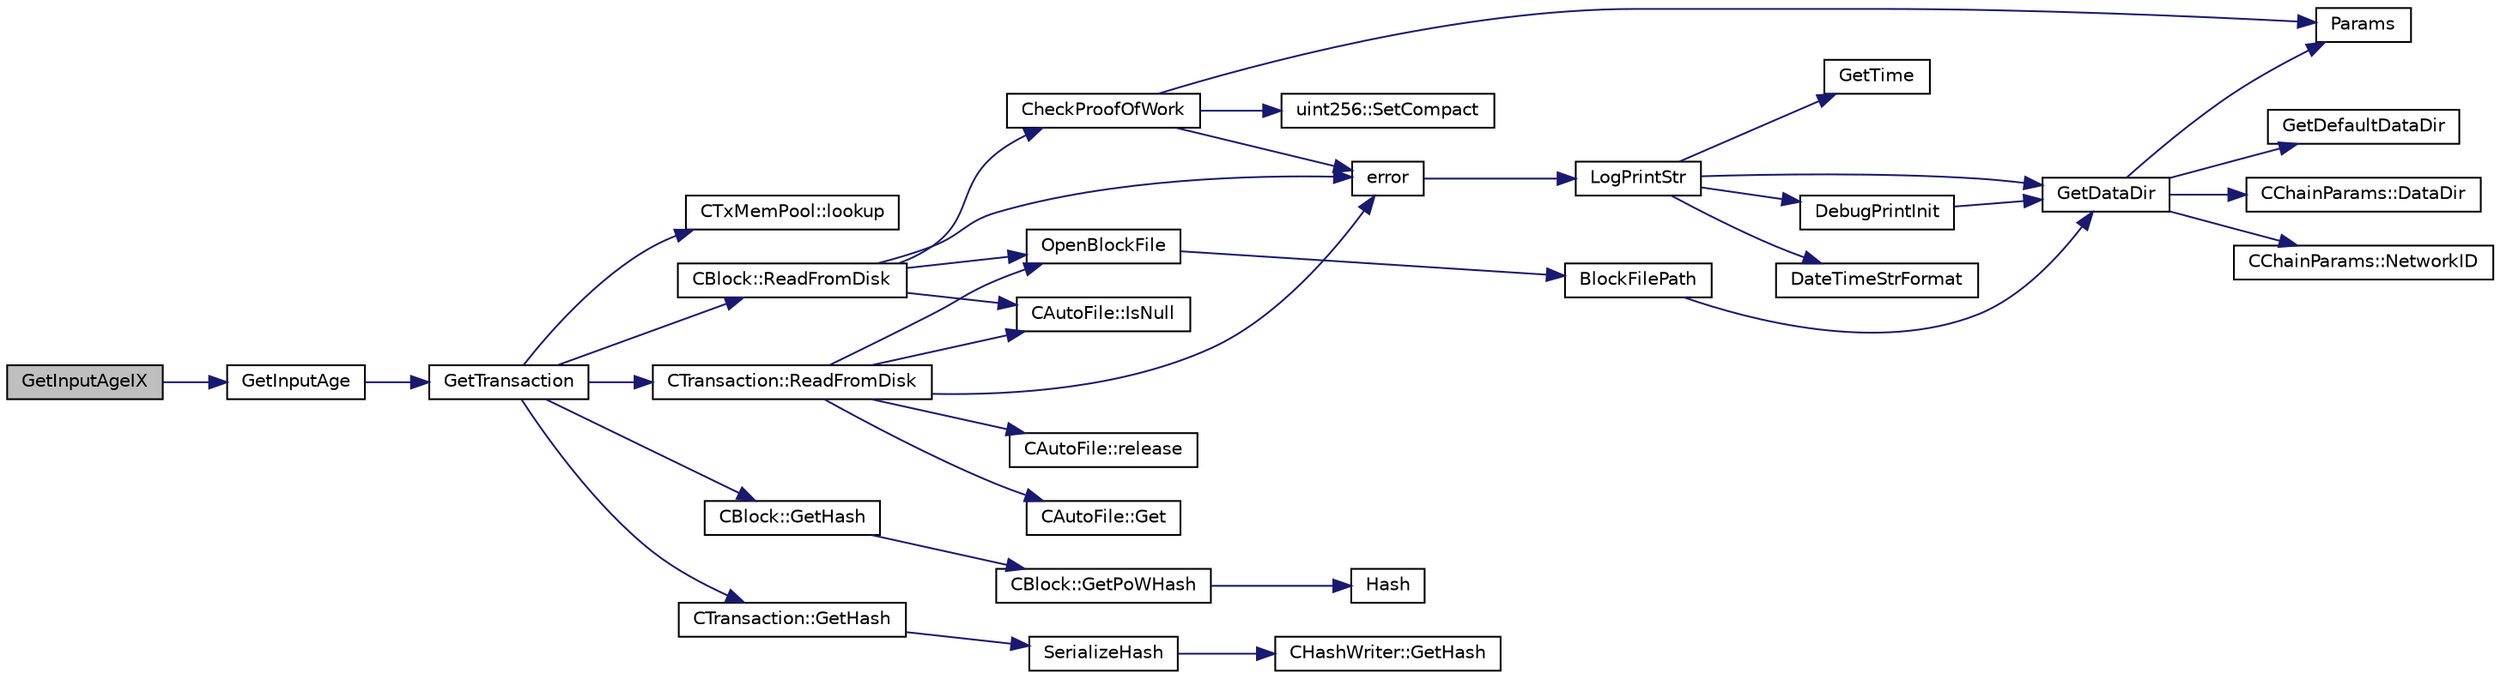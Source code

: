 digraph "GetInputAgeIX"
{
  edge [fontname="Helvetica",fontsize="10",labelfontname="Helvetica",labelfontsize="10"];
  node [fontname="Helvetica",fontsize="10",shape=record];
  rankdir="LR";
  Node1135 [label="GetInputAgeIX",height=0.2,width=0.4,color="black", fillcolor="grey75", style="filled", fontcolor="black"];
  Node1135 -> Node1136 [color="midnightblue",fontsize="10",style="solid",fontname="Helvetica"];
  Node1136 [label="GetInputAge",height=0.2,width=0.4,color="black", fillcolor="white", style="filled",URL="$df/d0a/main_8cpp.html#ae137d76bbcaf8d65fab905889b504e26"];
  Node1136 -> Node1137 [color="midnightblue",fontsize="10",style="solid",fontname="Helvetica"];
  Node1137 [label="GetTransaction",height=0.2,width=0.4,color="black", fillcolor="white", style="filled",URL="$df/d0a/main_8cpp.html#a7d2a4633e4e0e8e4cb9c881d45a496b5"];
  Node1137 -> Node1138 [color="midnightblue",fontsize="10",style="solid",fontname="Helvetica"];
  Node1138 [label="CTxMemPool::lookup",height=0.2,width=0.4,color="black", fillcolor="white", style="filled",URL="$db/d98/class_c_tx_mem_pool.html#ad6d9966cdeb4b6586f7186e709b4e77e"];
  Node1137 -> Node1139 [color="midnightblue",fontsize="10",style="solid",fontname="Helvetica"];
  Node1139 [label="CTransaction::ReadFromDisk",height=0.2,width=0.4,color="black", fillcolor="white", style="filled",URL="$df/d43/class_c_transaction.html#ad9d526afecbd816c385343f60c5352fd"];
  Node1139 -> Node1140 [color="midnightblue",fontsize="10",style="solid",fontname="Helvetica"];
  Node1140 [label="OpenBlockFile",height=0.2,width=0.4,color="black", fillcolor="white", style="filled",URL="$d4/dbf/main_8h.html#acaa494f20aefb99c5f5f9022a97d0040"];
  Node1140 -> Node1141 [color="midnightblue",fontsize="10",style="solid",fontname="Helvetica"];
  Node1141 [label="BlockFilePath",height=0.2,width=0.4,color="black", fillcolor="white", style="filled",URL="$df/d0a/main_8cpp.html#ac8bea30995cabddbc181f7c3b81340f0"];
  Node1141 -> Node1142 [color="midnightblue",fontsize="10",style="solid",fontname="Helvetica"];
  Node1142 [label="GetDataDir",height=0.2,width=0.4,color="black", fillcolor="white", style="filled",URL="$df/d2d/util_8cpp.html#ab83866a054745d4b30a3948a1b44beba"];
  Node1142 -> Node1143 [color="midnightblue",fontsize="10",style="solid",fontname="Helvetica"];
  Node1143 [label="Params",height=0.2,width=0.4,color="black", fillcolor="white", style="filled",URL="$df/dbf/chainparams_8cpp.html#ace5c5b706d71a324a417dd2db394fd4a",tooltip="Return the currently selected parameters. "];
  Node1142 -> Node1144 [color="midnightblue",fontsize="10",style="solid",fontname="Helvetica"];
  Node1144 [label="CChainParams::NetworkID",height=0.2,width=0.4,color="black", fillcolor="white", style="filled",URL="$d1/d4f/class_c_chain_params.html#a90dc493ec0c0325c98c3ac06eb99862b"];
  Node1142 -> Node1145 [color="midnightblue",fontsize="10",style="solid",fontname="Helvetica"];
  Node1145 [label="GetDefaultDataDir",height=0.2,width=0.4,color="black", fillcolor="white", style="filled",URL="$df/d2d/util_8cpp.html#ab272995de020a3bcbf743be630e485c6"];
  Node1142 -> Node1146 [color="midnightblue",fontsize="10",style="solid",fontname="Helvetica"];
  Node1146 [label="CChainParams::DataDir",height=0.2,width=0.4,color="black", fillcolor="white", style="filled",URL="$d1/d4f/class_c_chain_params.html#a959488b5d8e6fe62857940b831d73a78"];
  Node1139 -> Node1147 [color="midnightblue",fontsize="10",style="solid",fontname="Helvetica"];
  Node1147 [label="CAutoFile::IsNull",height=0.2,width=0.4,color="black", fillcolor="white", style="filled",URL="$df/dc9/class_c_auto_file.html#a7fd47268b6d85a89acafdb73559f8e78",tooltip="Return true if the wrapped FILE* is NULL, false otherwise. "];
  Node1139 -> Node1148 [color="midnightblue",fontsize="10",style="solid",fontname="Helvetica"];
  Node1148 [label="error",height=0.2,width=0.4,color="black", fillcolor="white", style="filled",URL="$d8/d3c/util_8h.html#af8985880cf4ef26df0a5aa2ffcb76662"];
  Node1148 -> Node1149 [color="midnightblue",fontsize="10",style="solid",fontname="Helvetica"];
  Node1149 [label="LogPrintStr",height=0.2,width=0.4,color="black", fillcolor="white", style="filled",URL="$d8/d3c/util_8h.html#afd4c3002b2797c0560adddb6af3ca1da"];
  Node1149 -> Node1150 [color="midnightblue",fontsize="10",style="solid",fontname="Helvetica"];
  Node1150 [label="DebugPrintInit",height=0.2,width=0.4,color="black", fillcolor="white", style="filled",URL="$df/d2d/util_8cpp.html#a751ff5f21d880737811136b5e0bcea12"];
  Node1150 -> Node1142 [color="midnightblue",fontsize="10",style="solid",fontname="Helvetica"];
  Node1149 -> Node1142 [color="midnightblue",fontsize="10",style="solid",fontname="Helvetica"];
  Node1149 -> Node1151 [color="midnightblue",fontsize="10",style="solid",fontname="Helvetica"];
  Node1151 [label="DateTimeStrFormat",height=0.2,width=0.4,color="black", fillcolor="white", style="filled",URL="$df/d2d/util_8cpp.html#a749bc6776c8ec72d7c5e4dea56aee415"];
  Node1149 -> Node1152 [color="midnightblue",fontsize="10",style="solid",fontname="Helvetica"];
  Node1152 [label="GetTime",height=0.2,width=0.4,color="black", fillcolor="white", style="filled",URL="$df/d2d/util_8cpp.html#a46fac5fba8ba905b5f9acb364f5d8c6f"];
  Node1139 -> Node1153 [color="midnightblue",fontsize="10",style="solid",fontname="Helvetica"];
  Node1153 [label="CAutoFile::Get",height=0.2,width=0.4,color="black", fillcolor="white", style="filled",URL="$df/dc9/class_c_auto_file.html#a2c1ad2d25562fea82a54bdef2793a0dd",tooltip="Get wrapped FILE* without transfer of ownership. "];
  Node1139 -> Node1154 [color="midnightblue",fontsize="10",style="solid",fontname="Helvetica"];
  Node1154 [label="CAutoFile::release",height=0.2,width=0.4,color="black", fillcolor="white", style="filled",URL="$df/dc9/class_c_auto_file.html#a25b51d94dc85c4140da0b15494ac9f8a",tooltip="Get wrapped FILE* with transfer of ownership. "];
  Node1137 -> Node1155 [color="midnightblue",fontsize="10",style="solid",fontname="Helvetica"];
  Node1155 [label="CBlock::ReadFromDisk",height=0.2,width=0.4,color="black", fillcolor="white", style="filled",URL="$d3/d51/class_c_block.html#a77a1b1e9902e1e557d762f5a5f325cd8"];
  Node1155 -> Node1140 [color="midnightblue",fontsize="10",style="solid",fontname="Helvetica"];
  Node1155 -> Node1147 [color="midnightblue",fontsize="10",style="solid",fontname="Helvetica"];
  Node1155 -> Node1148 [color="midnightblue",fontsize="10",style="solid",fontname="Helvetica"];
  Node1155 -> Node1156 [color="midnightblue",fontsize="10",style="solid",fontname="Helvetica"];
  Node1156 [label="CheckProofOfWork",height=0.2,width=0.4,color="black", fillcolor="white", style="filled",URL="$d1/d08/proofs_8cpp.html#a20a76dbc6ac5b8a6e0aaef85522b1069",tooltip="Check whether a block hash satisfies the proof-of-work requirement specified by nBits. "];
  Node1156 -> Node1157 [color="midnightblue",fontsize="10",style="solid",fontname="Helvetica"];
  Node1157 [label="uint256::SetCompact",height=0.2,width=0.4,color="black", fillcolor="white", style="filled",URL="$d2/d86/classuint256.html#a54bc91c8535c43f881bba1fdb11ca7fa",tooltip="The \"compact\" format is a representation of a whole number N using an unsigned 32bit number similar t..."];
  Node1156 -> Node1143 [color="midnightblue",fontsize="10",style="solid",fontname="Helvetica"];
  Node1156 -> Node1148 [color="midnightblue",fontsize="10",style="solid",fontname="Helvetica"];
  Node1137 -> Node1158 [color="midnightblue",fontsize="10",style="solid",fontname="Helvetica"];
  Node1158 [label="CBlock::GetHash",height=0.2,width=0.4,color="black", fillcolor="white", style="filled",URL="$d3/d51/class_c_block.html#a681acf1fa72ec2ed6c83ea5afc14e0f3"];
  Node1158 -> Node1159 [color="midnightblue",fontsize="10",style="solid",fontname="Helvetica"];
  Node1159 [label="CBlock::GetPoWHash",height=0.2,width=0.4,color="black", fillcolor="white", style="filled",URL="$d3/d51/class_c_block.html#af203beb528a62ec30b0453cf5d860044"];
  Node1159 -> Node1160 [color="midnightblue",fontsize="10",style="solid",fontname="Helvetica"];
  Node1160 [label="Hash",height=0.2,width=0.4,color="black", fillcolor="white", style="filled",URL="$db/dfb/hash_8h.html#ab3f6c437460137530d86e09c2c102e99"];
  Node1137 -> Node1161 [color="midnightblue",fontsize="10",style="solid",fontname="Helvetica"];
  Node1161 [label="CTransaction::GetHash",height=0.2,width=0.4,color="black", fillcolor="white", style="filled",URL="$df/d43/class_c_transaction.html#a0b46d80e82ca324e82c2ce3fc1492bfa"];
  Node1161 -> Node1162 [color="midnightblue",fontsize="10",style="solid",fontname="Helvetica"];
  Node1162 [label="SerializeHash",height=0.2,width=0.4,color="black", fillcolor="white", style="filled",URL="$db/dfb/hash_8h.html#a6de694e43f17c62025c6883965b65e63"];
  Node1162 -> Node1163 [color="midnightblue",fontsize="10",style="solid",fontname="Helvetica"];
  Node1163 [label="CHashWriter::GetHash",height=0.2,width=0.4,color="black", fillcolor="white", style="filled",URL="$d2/def/class_c_hash_writer.html#ae94a937211502eabf19477630090093a"];
}
